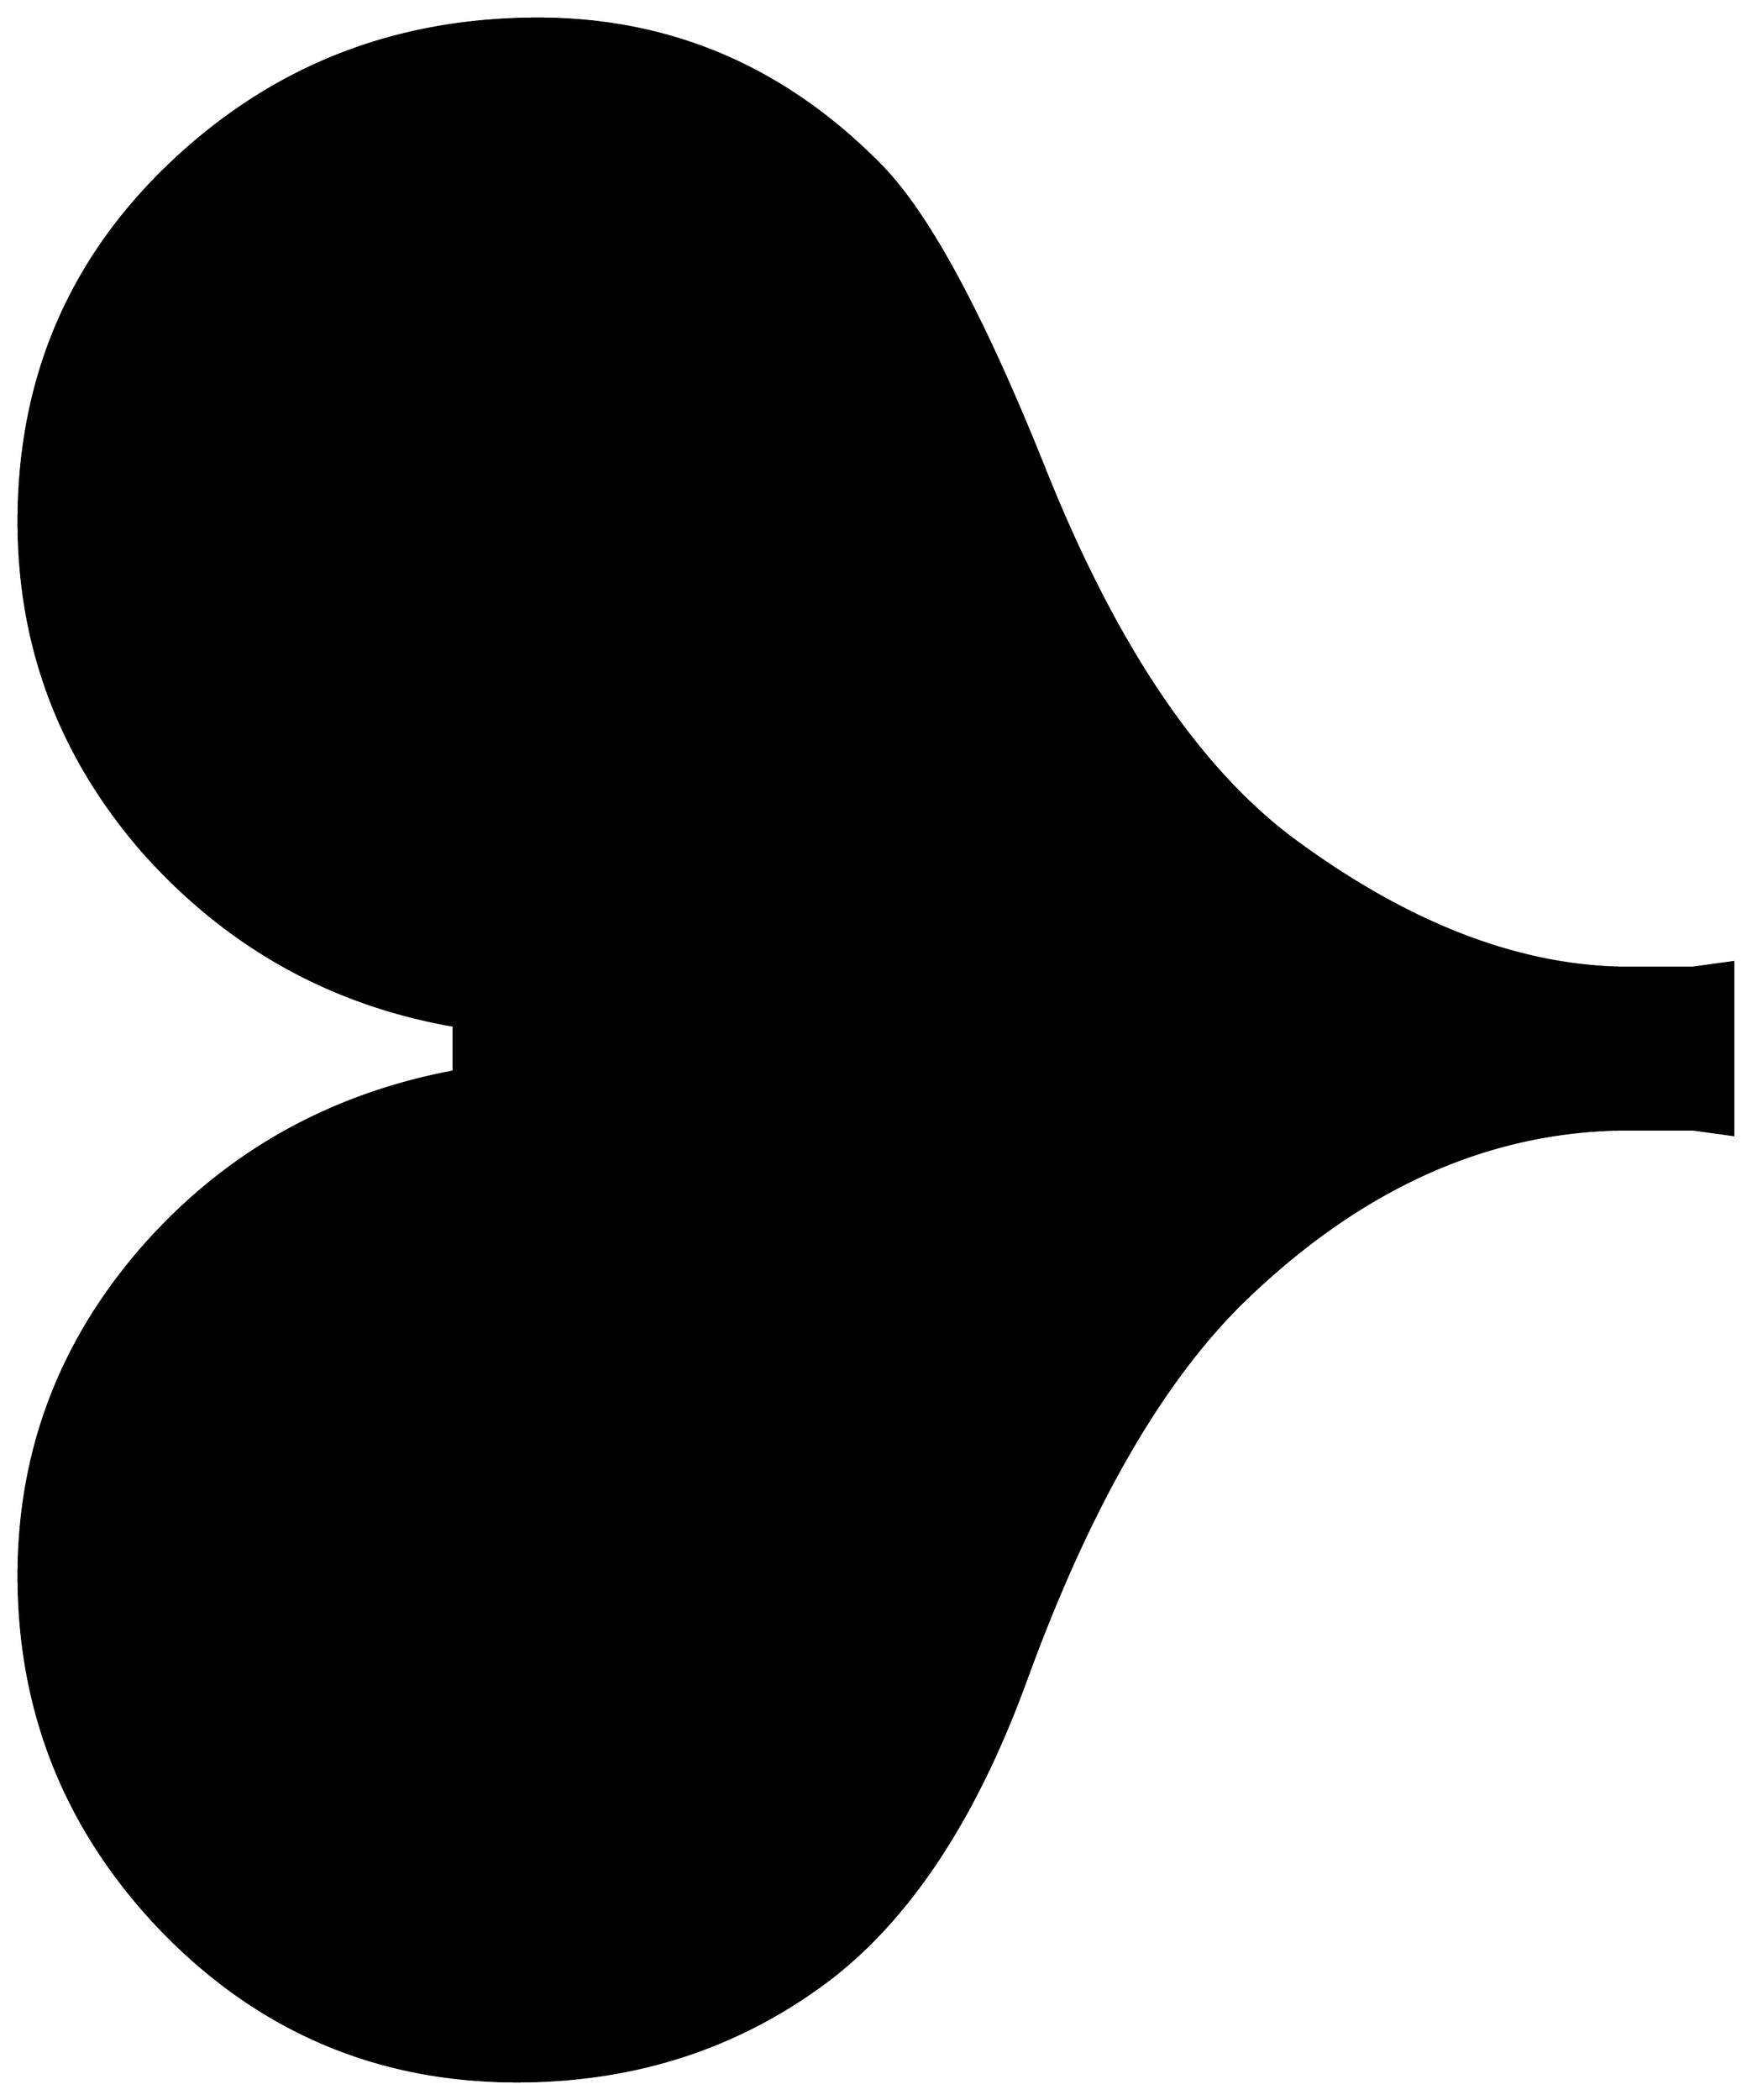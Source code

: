 


\begin{tikzpicture}[y=0.80pt, x=0.80pt, yscale=-1.0, xscale=1.0, inner sep=0pt, outer sep=0pt]
\begin{scope}[shift={(100.0,1831.0)},nonzero rule]
  \path[draw=.,fill=.,line width=1.600pt] (1325.0,-647.0) --
    (1296.0,-651.0) -- (1251.0,-651.0) .. controls
    (1153.0,-651.0) and (1062.333,-611.333) .. (979.0,-532.0) ..
    controls (918.333,-474.667) and (865.0,-382.667) .. (819.0,-256.0)
    .. controls (783.0,-158.0) and (736.0,-87.0) ..
    (678.0,-43.0) .. controls (614.0,5.0) and (540.0,29.0) ..
    (456.0,29.0) .. controls (357.333,29.0) and (273.333,-6.333) ..
    (204.0,-77.0) .. controls (134.667,-148.333) and (100.0,-233.333)
    .. (100.0,-332.0) .. controls (100.0,-421.333) and
    (130.0,-500.0) .. (190.0,-568.0) .. controls (248.667,-634.0)
    and (322.333,-675.333) .. (411.0,-692.0) -- (411.0,-725.0) ..
    controls (323.0,-740.333) and (249.0,-781.667) .. (189.0,-849.0)
    .. controls (129.667,-917.0) and (100.0,-995.667) ..
    (100.0,-1085.0) .. controls (100.0,-1186.333) and
    (136.0,-1271.333) .. (208.0,-1340.0) .. controls
    (280.667,-1409.333) and (368.333,-1444.0) .. (471.0,-1444.0) ..
    controls (565.667,-1444.0) and (647.333,-1409.0) ..
    (716.0,-1339.0) .. controls (750.0,-1304.333) and
    (789.0,-1232.0) .. (833.0,-1122.0) .. controls
    (883.667,-995.333) and (943.667,-906.667) .. (1013.0,-856.0) ..
    controls (1095.0,-796.0) and (1174.333,-766.0) ..
    (1251.0,-766.0) -- (1296.0,-766.0) -- (1325.0,-770.0) --
    (1325.0,-647.0) -- cycle;
\end{scope}

\end{tikzpicture}

